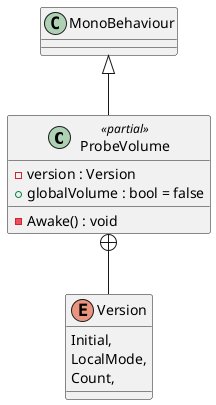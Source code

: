 @startuml
class ProbeVolume <<partial>> {
    - version : Version
    - Awake() : void
    + globalVolume : bool = false
}
enum Version {
    Initial,
    LocalMode,
    Count,
}
MonoBehaviour <|-- ProbeVolume
ProbeVolume +-- Version
@enduml
